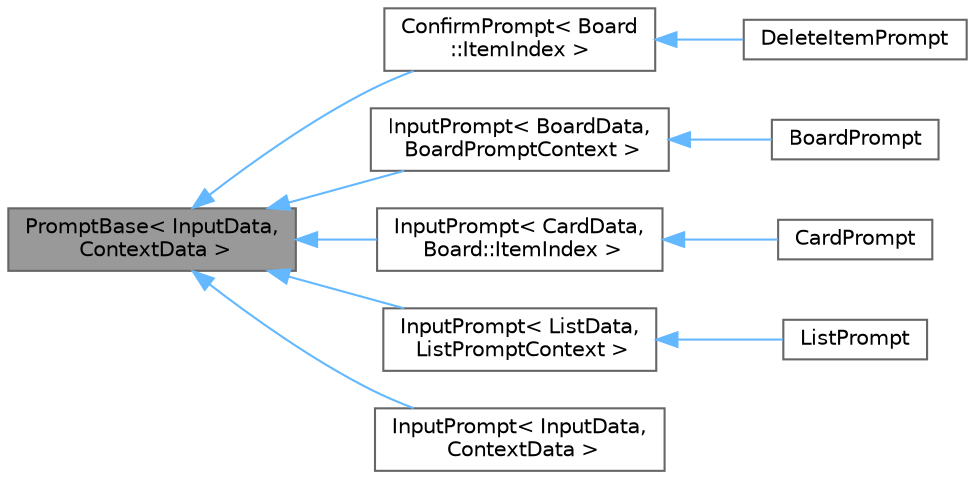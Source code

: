 digraph "PromptBase&lt; InputData, ContextData &gt;"
{
 // LATEX_PDF_SIZE
  bgcolor="transparent";
  edge [fontname=Helvetica,fontsize=10,labelfontname=Helvetica,labelfontsize=10];
  node [fontname=Helvetica,fontsize=10,shape=box,height=0.2,width=0.4];
  rankdir="LR";
  Node1 [id="Node000001",label="PromptBase\< InputData,\l ContextData \>",height=0.2,width=0.4,color="gray40", fillcolor="grey60", style="filled", fontcolor="black",tooltip=" "];
  Node1 -> Node2 [id="edge1_Node000001_Node000002",dir="back",color="steelblue1",style="solid",tooltip=" "];
  Node2 [id="Node000002",label="ConfirmPrompt\< Board\l::ItemIndex \>",height=0.2,width=0.4,color="gray40", fillcolor="white", style="filled",URL="$classConfirmPrompt.html",tooltip=" "];
  Node2 -> Node3 [id="edge2_Node000002_Node000003",dir="back",color="steelblue1",style="solid",tooltip=" "];
  Node3 [id="Node000003",label="DeleteItemPrompt",height=0.2,width=0.4,color="gray40", fillcolor="white", style="filled",URL="$classDeleteItemPrompt.html",tooltip="Prompt for adding new or editing a card."];
  Node1 -> Node4 [id="edge3_Node000001_Node000004",dir="back",color="steelblue1",style="solid",tooltip=" "];
  Node4 [id="Node000004",label="InputPrompt\< BoardData,\l BoardPromptContext \>",height=0.2,width=0.4,color="gray40", fillcolor="white", style="filled",URL="$classInputPrompt.html",tooltip=" "];
  Node4 -> Node5 [id="edge4_Node000004_Node000005",dir="back",color="steelblue1",style="solid",tooltip=" "];
  Node5 [id="Node000005",label="BoardPrompt",height=0.2,width=0.4,color="gray40", fillcolor="white", style="filled",URL="$classBoardPrompt.html",tooltip="Prompt for adding new or editing a list."];
  Node1 -> Node6 [id="edge5_Node000001_Node000006",dir="back",color="steelblue1",style="solid",tooltip=" "];
  Node6 [id="Node000006",label="InputPrompt\< CardData,\l Board::ItemIndex \>",height=0.2,width=0.4,color="gray40", fillcolor="white", style="filled",URL="$classInputPrompt.html",tooltip=" "];
  Node6 -> Node7 [id="edge6_Node000006_Node000007",dir="back",color="steelblue1",style="solid",tooltip=" "];
  Node7 [id="Node000007",label="CardPrompt",height=0.2,width=0.4,color="gray40", fillcolor="white", style="filled",URL="$classCardPrompt.html",tooltip="Prompt for adding new or editing a card."];
  Node1 -> Node8 [id="edge7_Node000001_Node000008",dir="back",color="steelblue1",style="solid",tooltip=" "];
  Node8 [id="Node000008",label="InputPrompt\< ListData,\l ListPromptContext \>",height=0.2,width=0.4,color="gray40", fillcolor="white", style="filled",URL="$classInputPrompt.html",tooltip=" "];
  Node8 -> Node9 [id="edge8_Node000008_Node000009",dir="back",color="steelblue1",style="solid",tooltip=" "];
  Node9 [id="Node000009",label="ListPrompt",height=0.2,width=0.4,color="gray40", fillcolor="white", style="filled",URL="$classListPrompt.html",tooltip="Prompt for adding new or editing a list."];
  Node1 -> Node10 [id="edge9_Node000001_Node000010",dir="back",color="steelblue1",style="solid",tooltip=" "];
  Node10 [id="Node000010",label="InputPrompt\< InputData,\l ContextData \>",height=0.2,width=0.4,color="gray40", fillcolor="white", style="filled",URL="$classInputPrompt.html",tooltip=" "];
}
